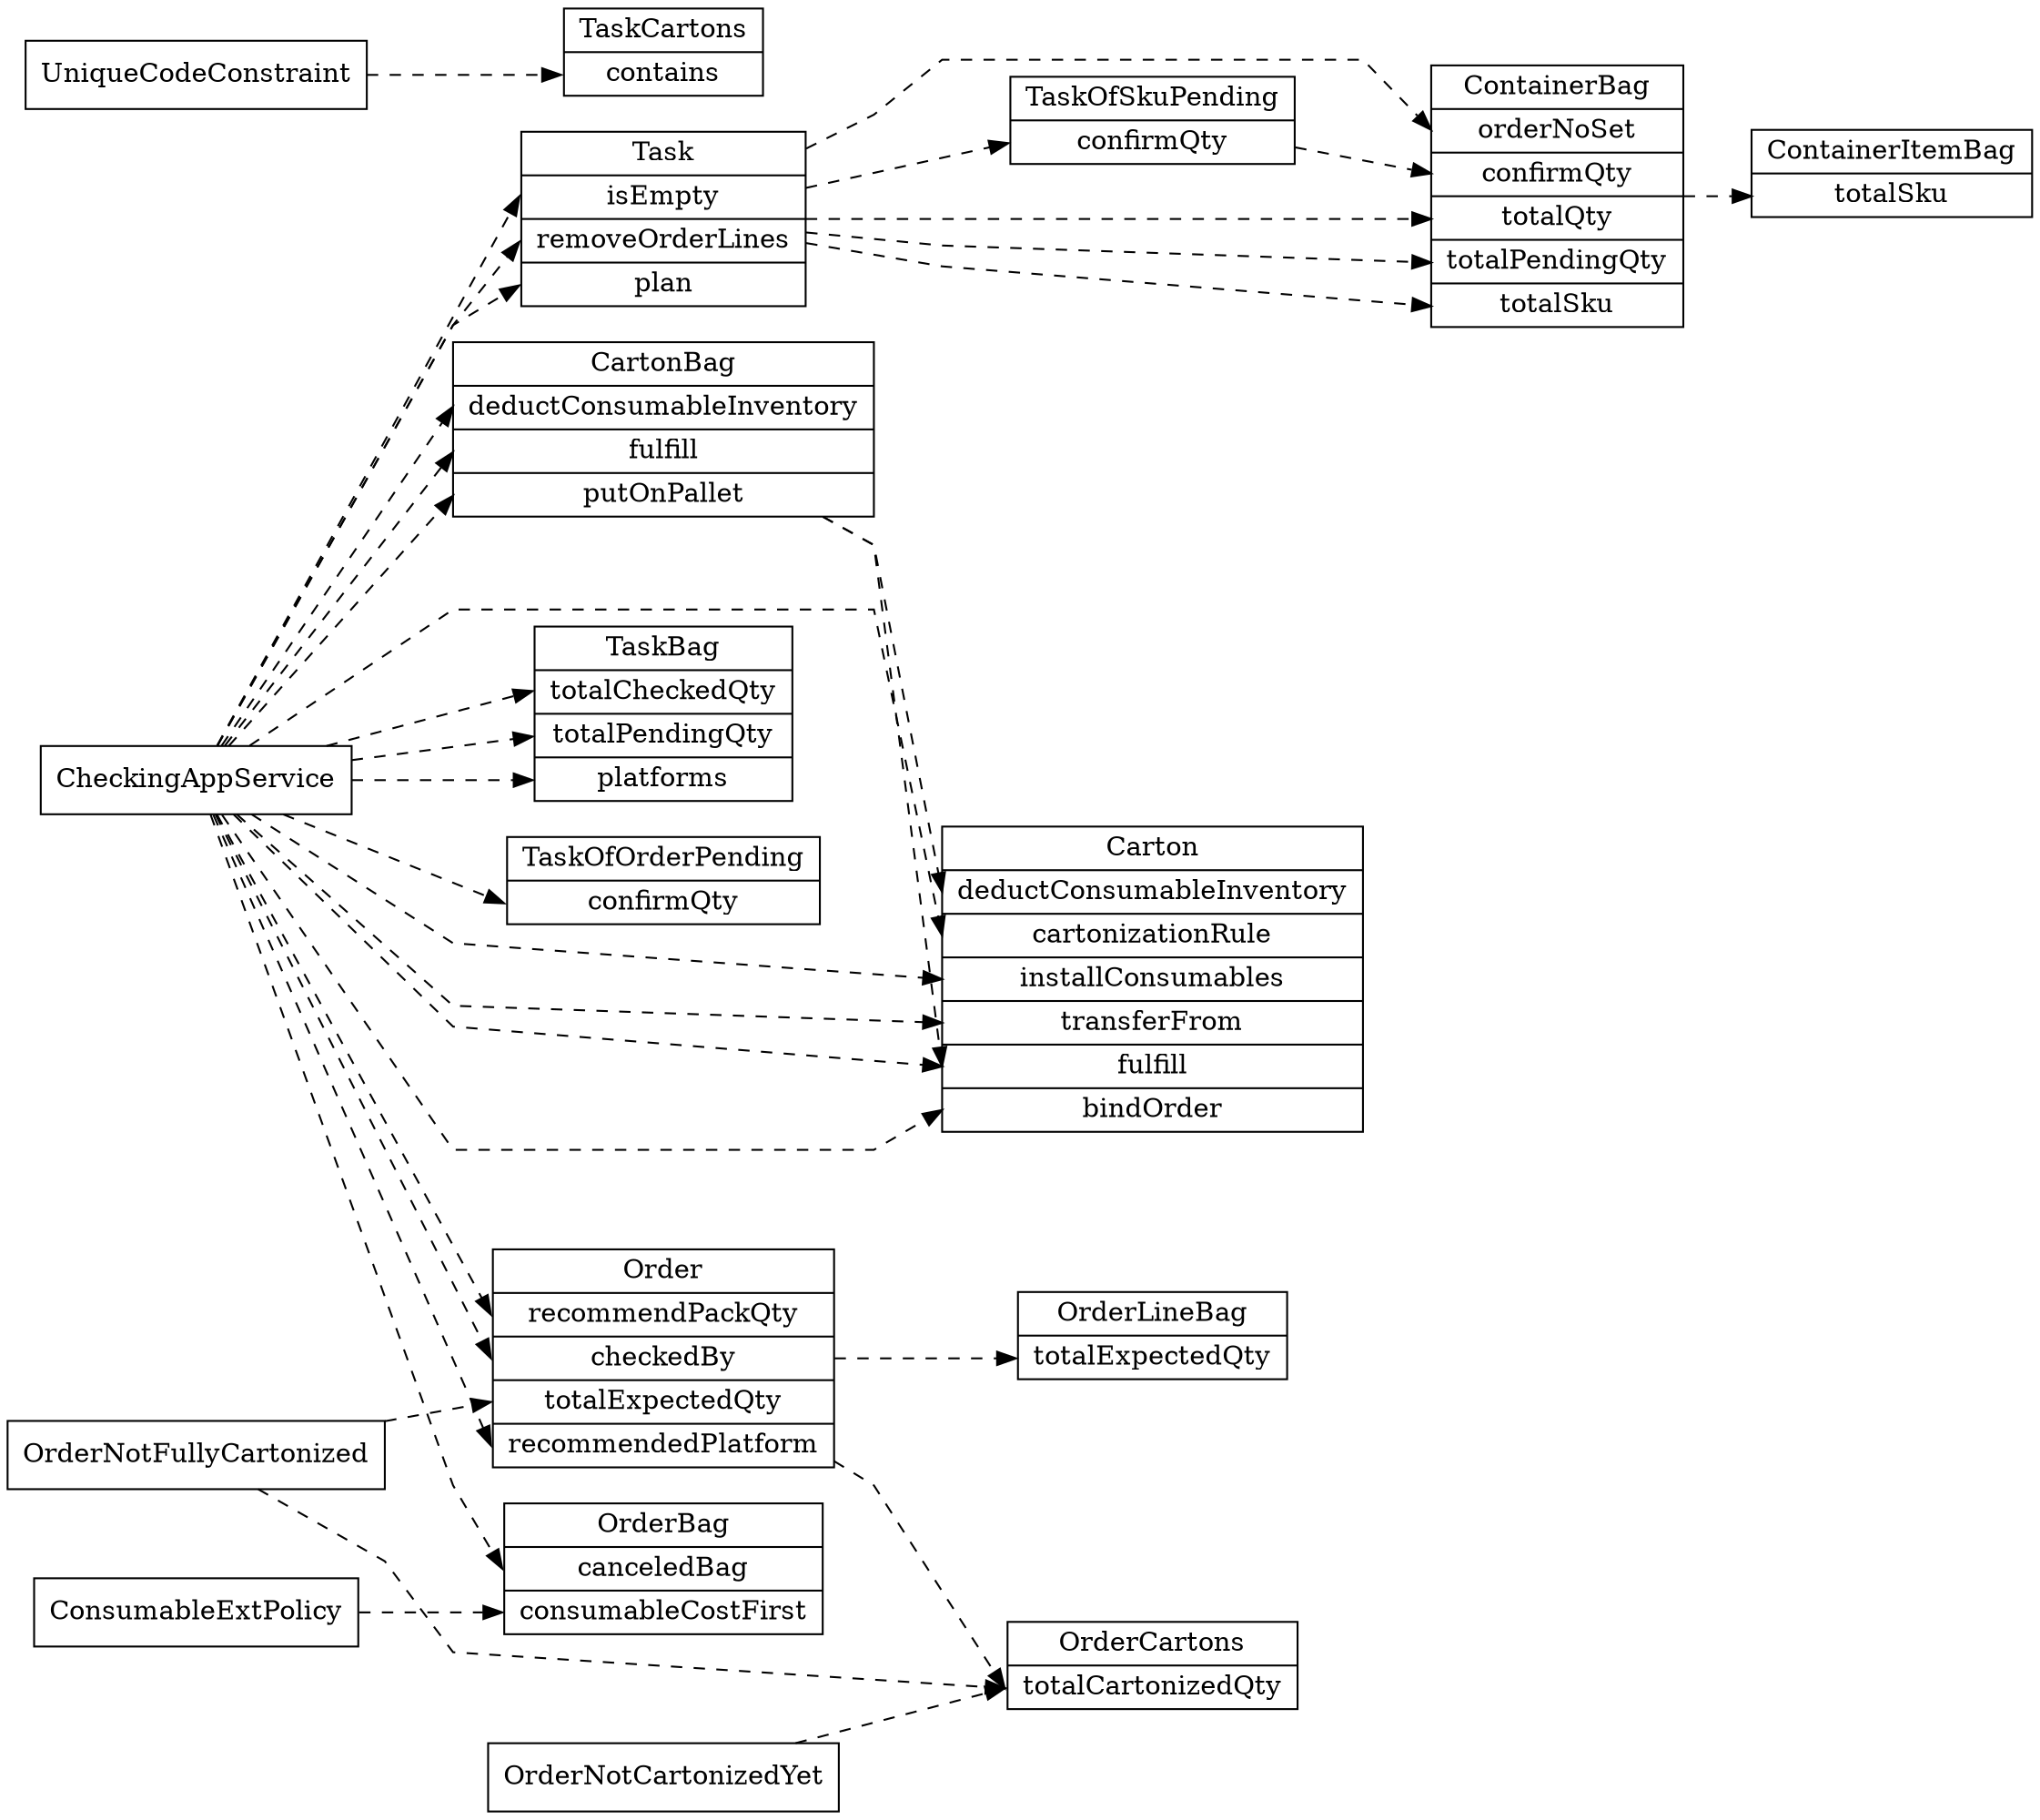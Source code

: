 digraph G {
   labelloc = "t";
   rankdir=LR;
   splines = polyline;
   node [shape=record];
   edge [style = dashed, fontsize=10];

   Carton [label="<Carton> Carton|<deductConsumableInventory> deductConsumableInventory|<cartonizationRule> cartonizationRule|<installConsumables> installConsumables|<transferFrom> transferFrom|<fulfill> fulfill|<bindOrder> bindOrder"];
   CartonBag [label="<CartonBag> CartonBag|<deductConsumableInventory> deductConsumableInventory|<fulfill> fulfill|<putOnPallet> putOnPallet"];
   ContainerBag [label="<ContainerBag> ContainerBag|<orderNoSet> orderNoSet|<confirmQty> confirmQty|<totalQty> totalQty|<totalPendingQty> totalPendingQty|<totalSku> totalSku"];
   ContainerItemBag [label="<ContainerItemBag> ContainerItemBag|<totalSku> totalSku"];
   Order [label="<Order> Order|<recommendPackQty> recommendPackQty|<checkedBy> checkedBy|<totalExpectedQty> totalExpectedQty|<recommendedPlatform> recommendedPlatform"];
   OrderBag [label="<OrderBag> OrderBag|<canceledBag> canceledBag|<consumableCostFirst> consumableCostFirst"];
   OrderCartons [label="<OrderCartons> OrderCartons|<totalCartonizedQty> totalCartonizedQty"];
   OrderLineBag [label="<OrderLineBag> OrderLineBag|<totalExpectedQty> totalExpectedQty"];
   Task [label="<Task> Task|<isEmpty> isEmpty|<removeOrderLines> removeOrderLines|<plan> plan"];
   TaskBag [label="<TaskBag> TaskBag|<totalCheckedQty> totalCheckedQty|<totalPendingQty> totalPendingQty|<platforms> platforms"];
   TaskCartons [label="<TaskCartons> TaskCartons|<contains> contains"];
   TaskOfOrderPending [label="<TaskOfOrderPending> TaskOfOrderPending|<confirmQty> confirmQty"];
   TaskOfSkuPending [label="<TaskOfSkuPending> TaskOfSkuPending|<confirmQty> confirmQty"];

   CartonBag -> Carton:deductConsumableInventory
   CartonBag -> Carton:fulfill
   CheckingAppService -> TaskOfOrderPending:confirmQty
   CheckingAppService -> CartonBag:fulfill
   CheckingAppService -> CartonBag:putOnPallet
   CheckingAppService -> Order:checkedBy
   CheckingAppService -> CartonBag:deductConsumableInventory
   CheckingAppService -> Carton:cartonizationRule
   CheckingAppService -> Carton:bindOrder
   CheckingAppService -> Carton:transferFrom
   CheckingAppService -> OrderBag:canceledBag
   CheckingAppService -> Order:recommendPackQty
   CheckingAppService -> Carton:installConsumables
   CheckingAppService -> Carton:fulfill
   CheckingAppService -> Order:recommendedPlatform
   CheckingAppService -> TaskBag:platforms
   CheckingAppService -> TaskBag:totalCheckedQty
   CheckingAppService -> TaskBag:totalPendingQty
   CheckingAppService -> Task:removeOrderLines
   CheckingAppService -> Task:isEmpty
   CheckingAppService -> Task:plan
   ConsumableExtPolicy -> OrderBag:consumableCostFirst
   ContainerBag -> ContainerItemBag:totalSku
   OrderNotCartonizedYet -> OrderCartons:totalCartonizedQty
   OrderNotFullyCartonized -> Order:totalExpectedQty
   OrderNotFullyCartonized -> OrderCartons:totalCartonizedQty
   Order -> OrderCartons:totalCartonizedQty
   Order -> OrderLineBag:totalExpectedQty
   TaskOfSkuPending -> ContainerBag:confirmQty
   Task -> TaskOfSkuPending:confirmQty
   Task -> ContainerBag:orderNoSet
   Task -> ContainerBag:totalPendingQty
   Task -> ContainerBag:totalQty
   Task -> ContainerBag:totalSku
   UniqueCodeConstraint -> TaskCartons:contains
}